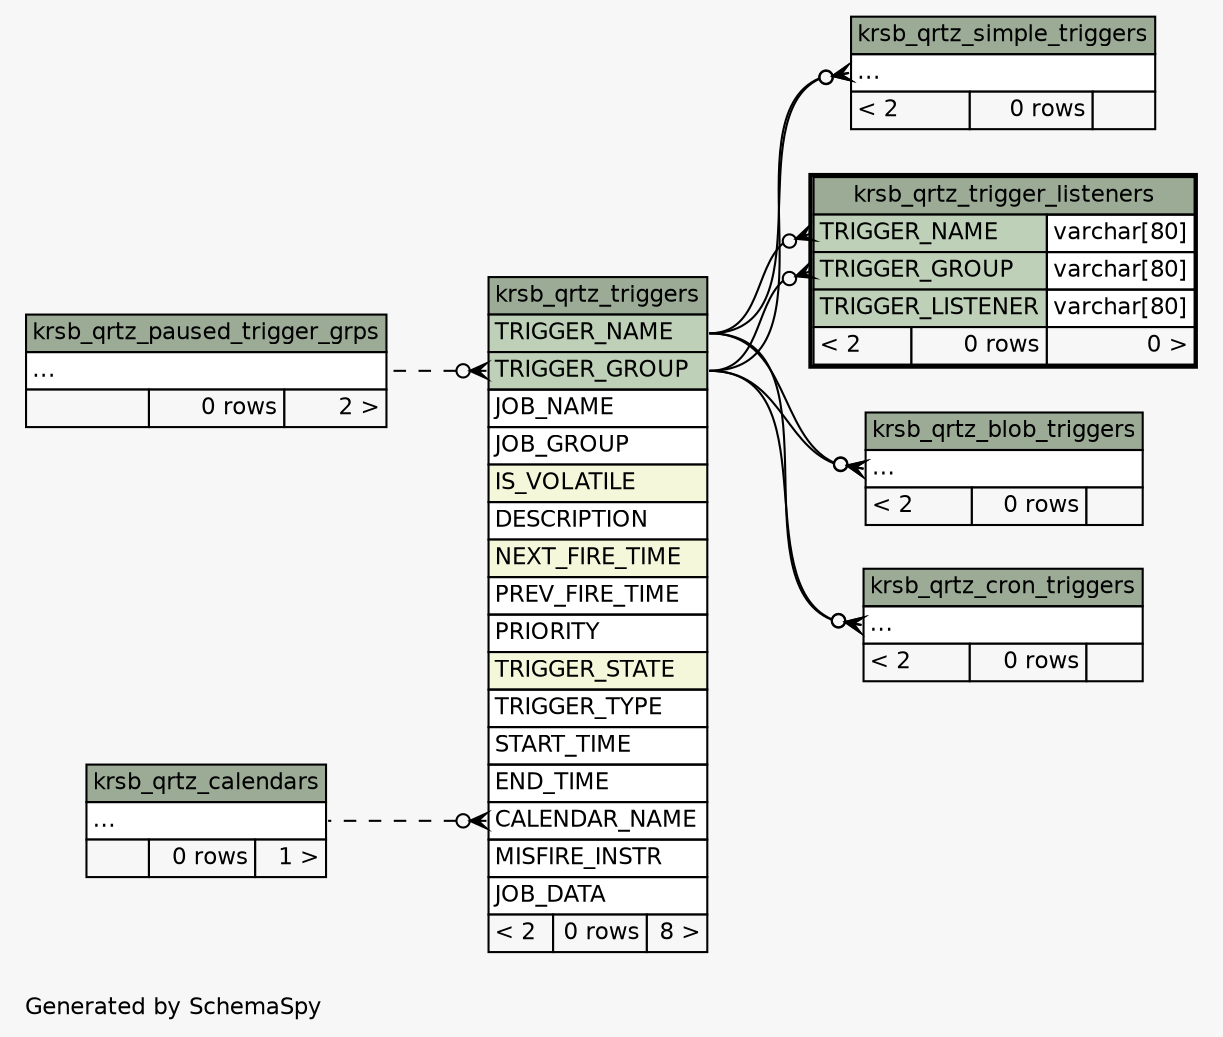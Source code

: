// dot 2.28.0 on Mac OS X 10.7.2
// SchemaSpy rev 590
digraph "impliedTwoDegreesRelationshipsDiagram" {
  graph [
    rankdir="RL"
    bgcolor="#f7f7f7"
    label="\nGenerated by SchemaSpy"
    labeljust="l"
    nodesep="0.18"
    ranksep="0.46"
    fontname="Helvetica"
    fontsize="11"
  ];
  node [
    fontname="Helvetica"
    fontsize="11"
    shape="plaintext"
  ];
  edge [
    arrowsize="0.8"
  ];
  "krsb_qrtz_blob_triggers":"elipses":w -> "krsb_qrtz_triggers":"TRIGGER_GROUP":e [arrowhead=none dir=back arrowtail=crowodot];
  "krsb_qrtz_blob_triggers":"elipses":w -> "krsb_qrtz_triggers":"TRIGGER_NAME":e [arrowhead=none dir=back arrowtail=crowodot];
  "krsb_qrtz_cron_triggers":"elipses":w -> "krsb_qrtz_triggers":"TRIGGER_GROUP":e [arrowhead=none dir=back arrowtail=crowodot];
  "krsb_qrtz_cron_triggers":"elipses":w -> "krsb_qrtz_triggers":"TRIGGER_NAME":e [arrowhead=none dir=back arrowtail=crowodot];
  "krsb_qrtz_simple_triggers":"elipses":w -> "krsb_qrtz_triggers":"TRIGGER_GROUP":e [arrowhead=none dir=back arrowtail=crowodot];
  "krsb_qrtz_simple_triggers":"elipses":w -> "krsb_qrtz_triggers":"TRIGGER_NAME":e [arrowhead=none dir=back arrowtail=crowodot];
  "krsb_qrtz_trigger_listeners":"TRIGGER_GROUP":w -> "krsb_qrtz_triggers":"TRIGGER_GROUP":e [arrowhead=none dir=back arrowtail=crowodot];
  "krsb_qrtz_trigger_listeners":"TRIGGER_NAME":w -> "krsb_qrtz_triggers":"TRIGGER_NAME":e [arrowhead=none dir=back arrowtail=crowodot];
  "krsb_qrtz_triggers":"CALENDAR_NAME":w -> "krsb_qrtz_calendars":"elipses":e [arrowhead=none dir=back arrowtail=crowodot style=dashed];
  "krsb_qrtz_triggers":"TRIGGER_GROUP":w -> "krsb_qrtz_paused_trigger_grps":"elipses":e [arrowhead=none dir=back arrowtail=crowodot style=dashed];
  "krsb_qrtz_blob_triggers" [
    label=<
    <TABLE BORDER="0" CELLBORDER="1" CELLSPACING="0" BGCOLOR="#ffffff">
      <TR><TD COLSPAN="3" BGCOLOR="#9bab96" ALIGN="CENTER">krsb_qrtz_blob_triggers</TD></TR>
      <TR><TD PORT="elipses" COLSPAN="3" ALIGN="LEFT">...</TD></TR>
      <TR><TD ALIGN="LEFT" BGCOLOR="#f7f7f7">&lt; 2</TD><TD ALIGN="RIGHT" BGCOLOR="#f7f7f7">0 rows</TD><TD ALIGN="RIGHT" BGCOLOR="#f7f7f7">  </TD></TR>
    </TABLE>>
    URL="krsb_qrtz_blob_triggers.html"
    tooltip="krsb_qrtz_blob_triggers"
  ];
  "krsb_qrtz_calendars" [
    label=<
    <TABLE BORDER="0" CELLBORDER="1" CELLSPACING="0" BGCOLOR="#ffffff">
      <TR><TD COLSPAN="3" BGCOLOR="#9bab96" ALIGN="CENTER">krsb_qrtz_calendars</TD></TR>
      <TR><TD PORT="elipses" COLSPAN="3" ALIGN="LEFT">...</TD></TR>
      <TR><TD ALIGN="LEFT" BGCOLOR="#f7f7f7">  </TD><TD ALIGN="RIGHT" BGCOLOR="#f7f7f7">0 rows</TD><TD ALIGN="RIGHT" BGCOLOR="#f7f7f7">1 &gt;</TD></TR>
    </TABLE>>
    URL="krsb_qrtz_calendars.html"
    tooltip="krsb_qrtz_calendars"
  ];
  "krsb_qrtz_cron_triggers" [
    label=<
    <TABLE BORDER="0" CELLBORDER="1" CELLSPACING="0" BGCOLOR="#ffffff">
      <TR><TD COLSPAN="3" BGCOLOR="#9bab96" ALIGN="CENTER">krsb_qrtz_cron_triggers</TD></TR>
      <TR><TD PORT="elipses" COLSPAN="3" ALIGN="LEFT">...</TD></TR>
      <TR><TD ALIGN="LEFT" BGCOLOR="#f7f7f7">&lt; 2</TD><TD ALIGN="RIGHT" BGCOLOR="#f7f7f7">0 rows</TD><TD ALIGN="RIGHT" BGCOLOR="#f7f7f7">  </TD></TR>
    </TABLE>>
    URL="krsb_qrtz_cron_triggers.html"
    tooltip="krsb_qrtz_cron_triggers"
  ];
  "krsb_qrtz_paused_trigger_grps" [
    label=<
    <TABLE BORDER="0" CELLBORDER="1" CELLSPACING="0" BGCOLOR="#ffffff">
      <TR><TD COLSPAN="3" BGCOLOR="#9bab96" ALIGN="CENTER">krsb_qrtz_paused_trigger_grps</TD></TR>
      <TR><TD PORT="elipses" COLSPAN="3" ALIGN="LEFT">...</TD></TR>
      <TR><TD ALIGN="LEFT" BGCOLOR="#f7f7f7">  </TD><TD ALIGN="RIGHT" BGCOLOR="#f7f7f7">0 rows</TD><TD ALIGN="RIGHT" BGCOLOR="#f7f7f7">2 &gt;</TD></TR>
    </TABLE>>
    URL="krsb_qrtz_paused_trigger_grps.html"
    tooltip="krsb_qrtz_paused_trigger_grps"
  ];
  "krsb_qrtz_simple_triggers" [
    label=<
    <TABLE BORDER="0" CELLBORDER="1" CELLSPACING="0" BGCOLOR="#ffffff">
      <TR><TD COLSPAN="3" BGCOLOR="#9bab96" ALIGN="CENTER">krsb_qrtz_simple_triggers</TD></TR>
      <TR><TD PORT="elipses" COLSPAN="3" ALIGN="LEFT">...</TD></TR>
      <TR><TD ALIGN="LEFT" BGCOLOR="#f7f7f7">&lt; 2</TD><TD ALIGN="RIGHT" BGCOLOR="#f7f7f7">0 rows</TD><TD ALIGN="RIGHT" BGCOLOR="#f7f7f7">  </TD></TR>
    </TABLE>>
    URL="krsb_qrtz_simple_triggers.html"
    tooltip="krsb_qrtz_simple_triggers"
  ];
  "krsb_qrtz_trigger_listeners" [
    label=<
    <TABLE BORDER="2" CELLBORDER="1" CELLSPACING="0" BGCOLOR="#ffffff">
      <TR><TD COLSPAN="3" BGCOLOR="#9bab96" ALIGN="CENTER">krsb_qrtz_trigger_listeners</TD></TR>
      <TR><TD PORT="TRIGGER_NAME" COLSPAN="2" BGCOLOR="#bed1b8" ALIGN="LEFT">TRIGGER_NAME</TD><TD PORT="TRIGGER_NAME.type" ALIGN="LEFT">varchar[80]</TD></TR>
      <TR><TD PORT="TRIGGER_GROUP" COLSPAN="2" BGCOLOR="#bed1b8" ALIGN="LEFT">TRIGGER_GROUP</TD><TD PORT="TRIGGER_GROUP.type" ALIGN="LEFT">varchar[80]</TD></TR>
      <TR><TD PORT="TRIGGER_LISTENER" COLSPAN="2" BGCOLOR="#bed1b8" ALIGN="LEFT">TRIGGER_LISTENER</TD><TD PORT="TRIGGER_LISTENER.type" ALIGN="LEFT">varchar[80]</TD></TR>
      <TR><TD ALIGN="LEFT" BGCOLOR="#f7f7f7">&lt; 2</TD><TD ALIGN="RIGHT" BGCOLOR="#f7f7f7">0 rows</TD><TD ALIGN="RIGHT" BGCOLOR="#f7f7f7">0 &gt;</TD></TR>
    </TABLE>>
    URL="krsb_qrtz_trigger_listeners.html"
    tooltip="krsb_qrtz_trigger_listeners"
  ];
  "krsb_qrtz_triggers" [
    label=<
    <TABLE BORDER="0" CELLBORDER="1" CELLSPACING="0" BGCOLOR="#ffffff">
      <TR><TD COLSPAN="3" BGCOLOR="#9bab96" ALIGN="CENTER">krsb_qrtz_triggers</TD></TR>
      <TR><TD PORT="TRIGGER_NAME" COLSPAN="3" BGCOLOR="#bed1b8" ALIGN="LEFT">TRIGGER_NAME</TD></TR>
      <TR><TD PORT="TRIGGER_GROUP" COLSPAN="3" BGCOLOR="#bed1b8" ALIGN="LEFT">TRIGGER_GROUP</TD></TR>
      <TR><TD PORT="JOB_NAME" COLSPAN="3" ALIGN="LEFT">JOB_NAME</TD></TR>
      <TR><TD PORT="JOB_GROUP" COLSPAN="3" ALIGN="LEFT">JOB_GROUP</TD></TR>
      <TR><TD PORT="IS_VOLATILE" COLSPAN="3" BGCOLOR="#f4f7da" ALIGN="LEFT">IS_VOLATILE</TD></TR>
      <TR><TD PORT="DESCRIPTION" COLSPAN="3" ALIGN="LEFT">DESCRIPTION</TD></TR>
      <TR><TD PORT="NEXT_FIRE_TIME" COLSPAN="3" BGCOLOR="#f4f7da" ALIGN="LEFT">NEXT_FIRE_TIME</TD></TR>
      <TR><TD PORT="PREV_FIRE_TIME" COLSPAN="3" ALIGN="LEFT">PREV_FIRE_TIME</TD></TR>
      <TR><TD PORT="PRIORITY" COLSPAN="3" ALIGN="LEFT">PRIORITY</TD></TR>
      <TR><TD PORT="TRIGGER_STATE" COLSPAN="3" BGCOLOR="#f4f7da" ALIGN="LEFT">TRIGGER_STATE</TD></TR>
      <TR><TD PORT="TRIGGER_TYPE" COLSPAN="3" ALIGN="LEFT">TRIGGER_TYPE</TD></TR>
      <TR><TD PORT="START_TIME" COLSPAN="3" ALIGN="LEFT">START_TIME</TD></TR>
      <TR><TD PORT="END_TIME" COLSPAN="3" ALIGN="LEFT">END_TIME</TD></TR>
      <TR><TD PORT="CALENDAR_NAME" COLSPAN="3" ALIGN="LEFT">CALENDAR_NAME</TD></TR>
      <TR><TD PORT="MISFIRE_INSTR" COLSPAN="3" ALIGN="LEFT">MISFIRE_INSTR</TD></TR>
      <TR><TD PORT="JOB_DATA" COLSPAN="3" ALIGN="LEFT">JOB_DATA</TD></TR>
      <TR><TD ALIGN="LEFT" BGCOLOR="#f7f7f7">&lt; 2</TD><TD ALIGN="RIGHT" BGCOLOR="#f7f7f7">0 rows</TD><TD ALIGN="RIGHT" BGCOLOR="#f7f7f7">8 &gt;</TD></TR>
    </TABLE>>
    URL="krsb_qrtz_triggers.html"
    tooltip="krsb_qrtz_triggers"
  ];
}

